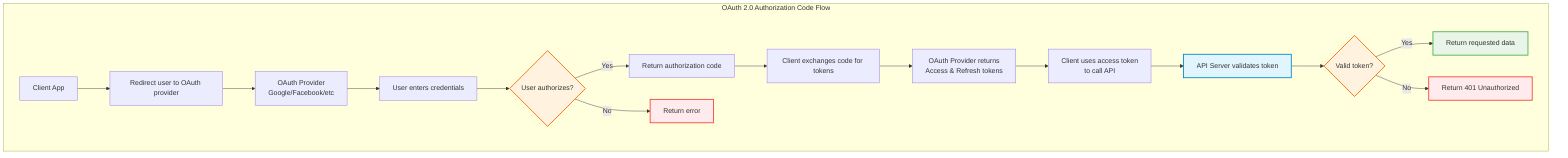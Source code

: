 graph TB
    subgraph "OAuth 2.0 Authorization Code Flow"
        D1[Client App] --> D2[Redirect user to OAuth provider]
        D2 --> D3[OAuth Provider<br/>Google/Facebook/etc]
        D3 --> D4[User enters credentials]
        D4 --> D5{User authorizes?}
        D5 -->|Yes| D6[Return authorization code]
        D6 --> D7[Client exchanges code for tokens]
        D7 --> D8[OAuth Provider returns<br/>Access & Refresh tokens]
        D8 --> D9[Client uses access token<br/>to call API]
        D9 --> D10[API Server validates token]
        D10 --> D11{Valid token?}
        D11 -->|Yes| D12[Return requested data]
        D11 -->|No| D13[Return 401 Unauthorized]
        D5 -->|No| D14[Return error]
    end

    class D10 authFlow
    class D5,D11 decision
    class D12 success
    class D13,D14 error


    classDef authFlow fill:#e1f5fe,stroke:#0288d1,stroke-width:2px
    classDef decision fill:#fff3e0,stroke:#ef6c00,stroke-width:2px
    classDef success fill:#e8f5e8,stroke:#4caf50,stroke-width:2px
    classDef error fill:#ffebee,stroke:#f44336,stroke-width:2px